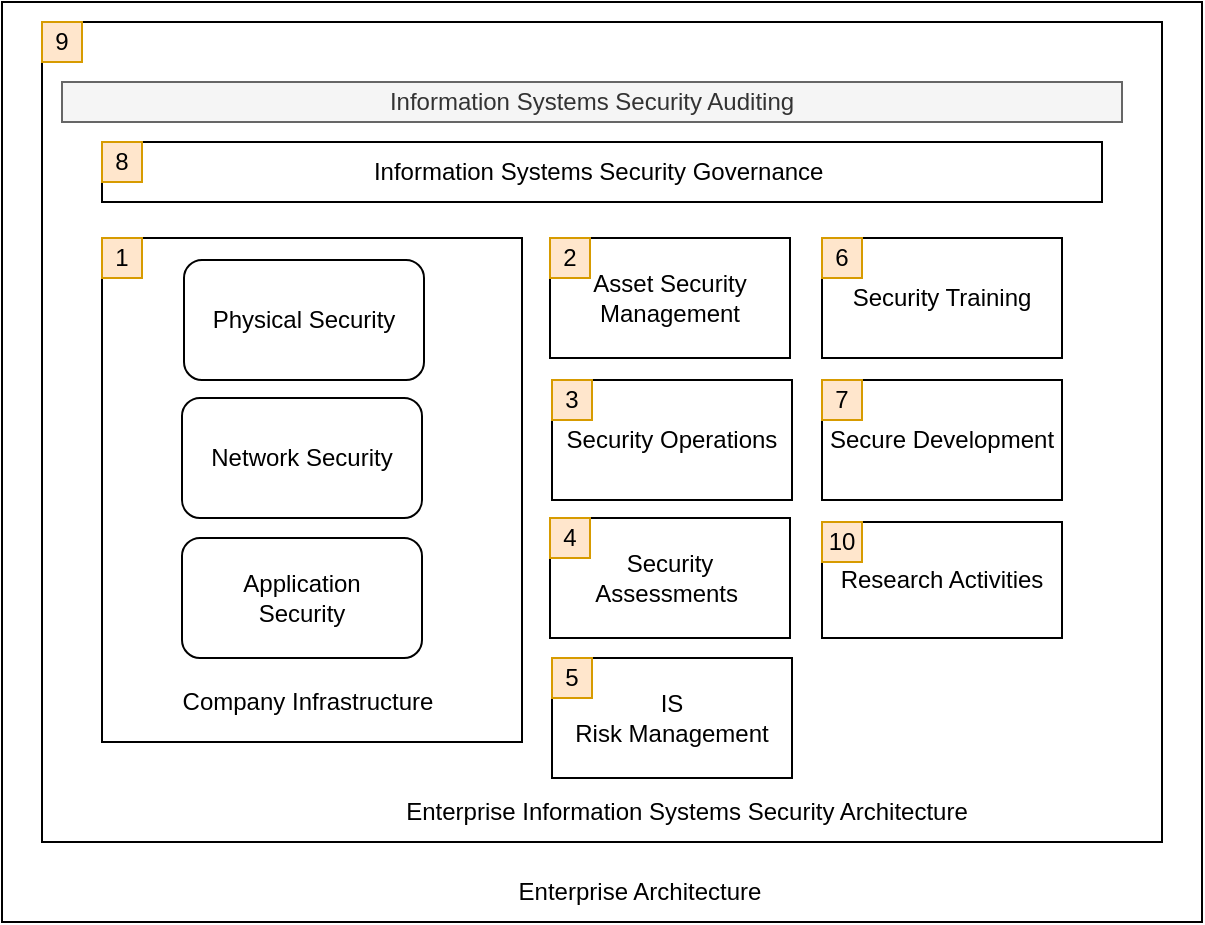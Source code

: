 <mxfile version="20.2.5" type="device"><diagram id="44FNDcAhrEGe6FXWOQxX" name="Page-1"><mxGraphModel dx="955" dy="630" grid="1" gridSize="10" guides="1" tooltips="1" connect="1" arrows="1" fold="1" page="1" pageScale="1" pageWidth="827" pageHeight="1169" math="0" shadow="0"><root><mxCell id="0"/><mxCell id="1" parent="0"/><mxCell id="kVjpQb3LXhl0emIHQPrV-33" value="" style="rounded=0;whiteSpace=wrap;html=1;" parent="1" vertex="1"><mxGeometry x="20" y="90" width="600" height="460" as="geometry"/></mxCell><mxCell id="kVjpQb3LXhl0emIHQPrV-31" value="" style="rounded=0;whiteSpace=wrap;html=1;" parent="1" vertex="1"><mxGeometry x="40" y="100" width="560" height="410" as="geometry"/></mxCell><mxCell id="kVjpQb3LXhl0emIHQPrV-3" value="" style="rounded=0;whiteSpace=wrap;html=1;" parent="1" vertex="1"><mxGeometry x="70" y="208" width="210" height="252" as="geometry"/></mxCell><mxCell id="kVjpQb3LXhl0emIHQPrV-1" value="Network Security" style="rounded=1;whiteSpace=wrap;html=1;" parent="1" vertex="1"><mxGeometry x="110" y="288" width="120" height="60" as="geometry"/></mxCell><mxCell id="kVjpQb3LXhl0emIHQPrV-2" value="Application&lt;br&gt;Security" style="rounded=1;whiteSpace=wrap;html=1;" parent="1" vertex="1"><mxGeometry x="110" y="358" width="120" height="60" as="geometry"/></mxCell><mxCell id="kVjpQb3LXhl0emIHQPrV-4" value="Company Infrastructure" style="text;html=1;strokeColor=none;fillColor=none;align=center;verticalAlign=middle;whiteSpace=wrap;rounded=0;" parent="1" vertex="1"><mxGeometry x="108" y="425" width="130" height="30" as="geometry"/></mxCell><mxCell id="kVjpQb3LXhl0emIHQPrV-5" value="Physical Security" style="rounded=1;whiteSpace=wrap;html=1;" parent="1" vertex="1"><mxGeometry x="111" y="219" width="120" height="60" as="geometry"/></mxCell><mxCell id="kVjpQb3LXhl0emIHQPrV-8" value="Information Systems Security Governance&amp;nbsp;" style="rounded=0;whiteSpace=wrap;html=1;" parent="1" vertex="1"><mxGeometry x="70" y="160" width="500" height="30" as="geometry"/></mxCell><mxCell id="kVjpQb3LXhl0emIHQPrV-9" value="Asset Security Management" style="rounded=0;whiteSpace=wrap;html=1;" parent="1" vertex="1"><mxGeometry x="294" y="208" width="120" height="60" as="geometry"/></mxCell><mxCell id="kVjpQb3LXhl0emIHQPrV-10" value="IS&lt;br&gt;Risk Management" style="rounded=0;whiteSpace=wrap;html=1;" parent="1" vertex="1"><mxGeometry x="295" y="418" width="120" height="60" as="geometry"/></mxCell><mxCell id="kVjpQb3LXhl0emIHQPrV-11" value="Security Assessments&amp;nbsp;" style="rounded=0;whiteSpace=wrap;html=1;" parent="1" vertex="1"><mxGeometry x="294" y="348" width="120" height="60" as="geometry"/></mxCell><mxCell id="kVjpQb3LXhl0emIHQPrV-12" value="Security Operations" style="rounded=0;whiteSpace=wrap;html=1;" parent="1" vertex="1"><mxGeometry x="295" y="279" width="120" height="60" as="geometry"/></mxCell><mxCell id="kVjpQb3LXhl0emIHQPrV-32" value="Enterprise Information Systems Security Architecture" style="text;html=1;strokeColor=none;fillColor=none;align=center;verticalAlign=middle;whiteSpace=wrap;rounded=0;" parent="1" vertex="1"><mxGeometry x="205" y="480" width="315" height="30" as="geometry"/></mxCell><mxCell id="kVjpQb3LXhl0emIHQPrV-34" value="Enterprise Architecture" style="text;html=1;strokeColor=none;fillColor=none;align=center;verticalAlign=middle;whiteSpace=wrap;rounded=0;" parent="1" vertex="1"><mxGeometry x="264" y="520" width="150" height="30" as="geometry"/></mxCell><mxCell id="kVjpQb3LXhl0emIHQPrV-35" value="Information Systems Security Auditing" style="rounded=0;whiteSpace=wrap;html=1;fillColor=#f5f5f5;fontColor=#333333;strokeColor=#666666;" parent="1" vertex="1"><mxGeometry x="50" y="130" width="530" height="20" as="geometry"/></mxCell><mxCell id="kVjpQb3LXhl0emIHQPrV-37" value="1" style="text;html=1;strokeColor=#d79b00;fillColor=#ffe6cc;align=center;verticalAlign=middle;whiteSpace=wrap;rounded=0;" parent="1" vertex="1"><mxGeometry x="70" y="208" width="20" height="20" as="geometry"/></mxCell><mxCell id="kVjpQb3LXhl0emIHQPrV-38" value="2" style="text;html=1;strokeColor=#d79b00;fillColor=#ffe6cc;align=center;verticalAlign=middle;whiteSpace=wrap;rounded=0;" parent="1" vertex="1"><mxGeometry x="294" y="208" width="20" height="20" as="geometry"/></mxCell><mxCell id="kVjpQb3LXhl0emIHQPrV-39" value="3" style="text;html=1;strokeColor=#d79b00;fillColor=#ffe6cc;align=center;verticalAlign=middle;whiteSpace=wrap;rounded=0;" parent="1" vertex="1"><mxGeometry x="295" y="279" width="20" height="20" as="geometry"/></mxCell><mxCell id="kVjpQb3LXhl0emIHQPrV-40" value="4" style="text;html=1;strokeColor=#d79b00;fillColor=#ffe6cc;align=center;verticalAlign=middle;whiteSpace=wrap;rounded=0;" parent="1" vertex="1"><mxGeometry x="294" y="348" width="20" height="20" as="geometry"/></mxCell><mxCell id="kVjpQb3LXhl0emIHQPrV-41" value="5" style="text;html=1;strokeColor=#d79b00;fillColor=#ffe6cc;align=center;verticalAlign=middle;whiteSpace=wrap;rounded=0;" parent="1" vertex="1"><mxGeometry x="295" y="418" width="20" height="20" as="geometry"/></mxCell><mxCell id="kVjpQb3LXhl0emIHQPrV-42" value="8" style="text;html=1;strokeColor=#d79b00;fillColor=#ffe6cc;align=center;verticalAlign=middle;whiteSpace=wrap;rounded=0;" parent="1" vertex="1"><mxGeometry x="70" y="160" width="20" height="20" as="geometry"/></mxCell><mxCell id="kVjpQb3LXhl0emIHQPrV-44" value="9" style="text;html=1;strokeColor=#d79b00;fillColor=#ffe6cc;align=center;verticalAlign=middle;whiteSpace=wrap;rounded=0;" parent="1" vertex="1"><mxGeometry x="40" y="100" width="20" height="20" as="geometry"/></mxCell><mxCell id="kVjpQb3LXhl0emIHQPrV-45" value="Security Training" style="rounded=0;whiteSpace=wrap;html=1;" parent="1" vertex="1"><mxGeometry x="430" y="208" width="120" height="60" as="geometry"/></mxCell><mxCell id="kVjpQb3LXhl0emIHQPrV-46" value="6" style="text;html=1;strokeColor=#d79b00;fillColor=#ffe6cc;align=center;verticalAlign=middle;whiteSpace=wrap;rounded=0;" parent="1" vertex="1"><mxGeometry x="430" y="208" width="20" height="20" as="geometry"/></mxCell><mxCell id="kVjpQb3LXhl0emIHQPrV-47" value="Research Activities" style="rounded=0;whiteSpace=wrap;html=1;" parent="1" vertex="1"><mxGeometry x="430" y="350" width="120" height="58" as="geometry"/></mxCell><mxCell id="kVjpQb3LXhl0emIHQPrV-48" value="10" style="text;html=1;strokeColor=#d79b00;fillColor=#ffe6cc;align=center;verticalAlign=middle;whiteSpace=wrap;rounded=0;" parent="1" vertex="1"><mxGeometry x="430" y="350" width="20" height="20" as="geometry"/></mxCell><mxCell id="kVjpQb3LXhl0emIHQPrV-51" value="Secure Development" style="rounded=0;whiteSpace=wrap;html=1;" parent="1" vertex="1"><mxGeometry x="430" y="279" width="120" height="60" as="geometry"/></mxCell><mxCell id="kVjpQb3LXhl0emIHQPrV-52" value="7" style="text;html=1;strokeColor=#d79b00;fillColor=#ffe6cc;align=center;verticalAlign=middle;whiteSpace=wrap;rounded=0;" parent="1" vertex="1"><mxGeometry x="430" y="279" width="20" height="20" as="geometry"/></mxCell></root></mxGraphModel></diagram></mxfile>